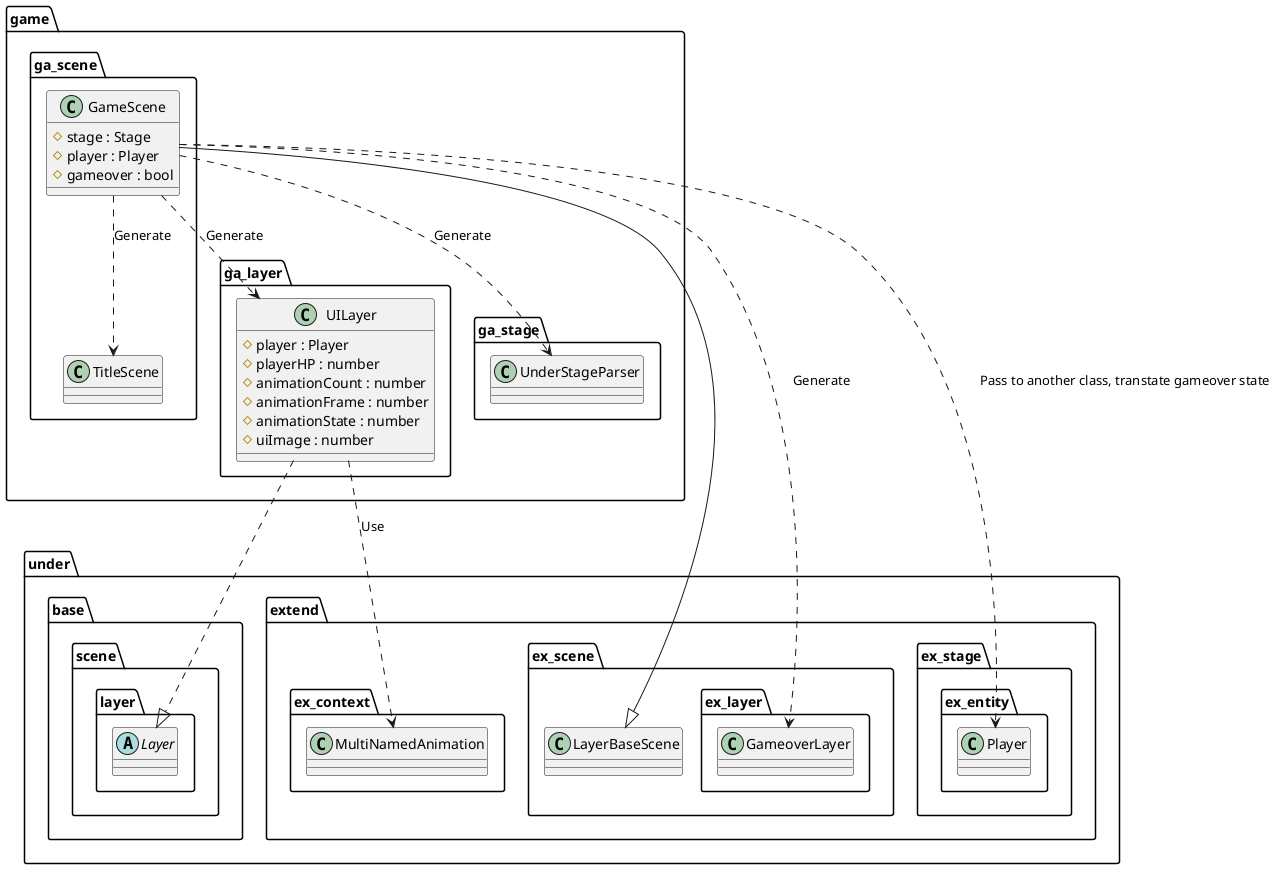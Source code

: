 @startuml SceneGame

package game {
    package ga_layer {
        class UILayer {
            #player : Player
            #playerHP : number
            #animationCount : number
            #animationFrame : number
            #animationState : number
            #uiImage : number
        }
    }
    package ga_scene {
        class GameScene {
            #stage : Stage
            #player : Player
            #gameover : bool
        }
    }
}

package under {
    package base {
        package scene {
            package layer {
                abstract Layer
            }
        }
    }

    package extend {
        package ex_context {
            class MultiNamedAnimation
        }
        package ex_scene {
            class LayerBaseScene
            package ex_layer {
                class GameoverLayer
            }
        }
        package ex_stage {
            package ex_entity {
                class Player
            }
        }
    }
}

package game {
    package ga_scene {
        class TitleScene
    }
    package ga_stage {
        class UnderStageParser
    }
}

GameScene ..> UnderStageParser : Generate
GameScene ..> UILayer : Generate
GameScene ..> GameoverLayer : Generate
GameScene ..> Player : Pass to another class, transtate gameover state
GameScene ..> TitleScene : Generate

UILayer ..> MultiNamedAnimation : Use

GameScene --|> LayerBaseScene
UILayer ..|> Layer

@enduml
